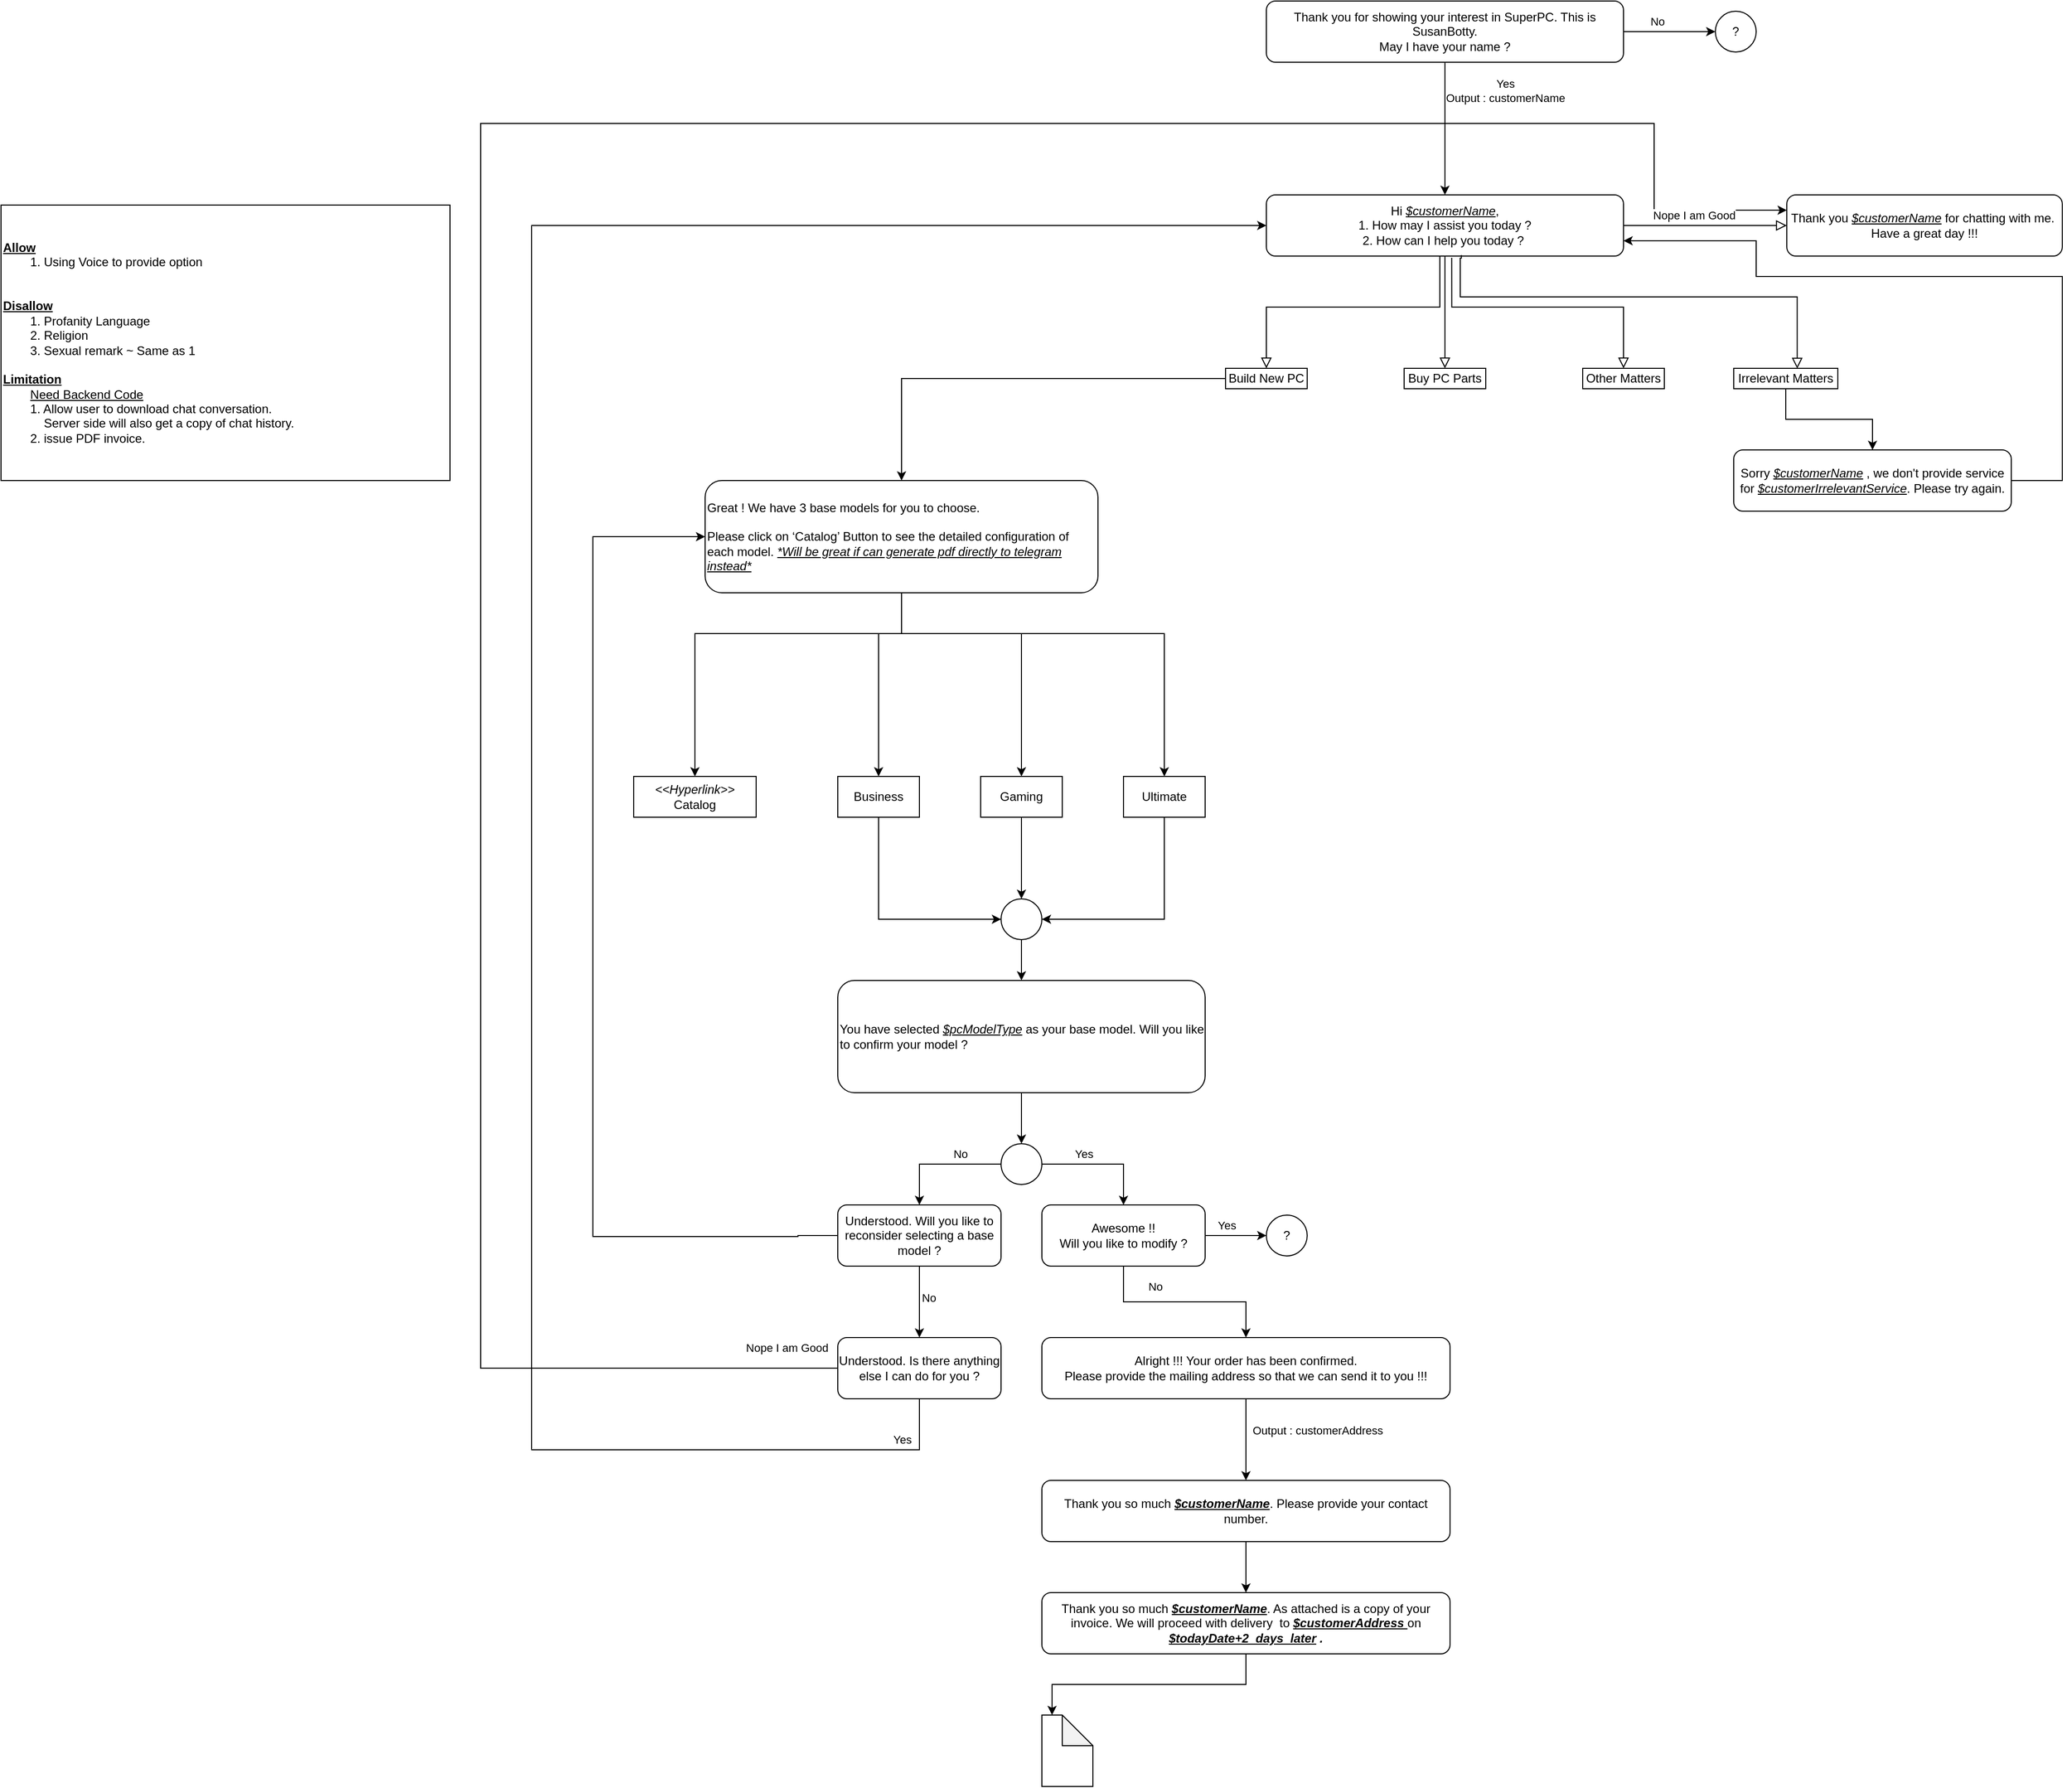 <mxfile version="22.0.8" type="github">
  <diagram id="C5RBs43oDa-KdzZeNtuy" name="Page-1">
    <mxGraphModel dx="2846" dy="2609" grid="1" gridSize="10" guides="1" tooltips="1" connect="1" arrows="1" fold="1" page="1" pageScale="1" pageWidth="827" pageHeight="1169" math="0" shadow="0">
      <root>
        <mxCell id="WIyWlLk6GJQsqaUBKTNV-0" />
        <mxCell id="WIyWlLk6GJQsqaUBKTNV-1" parent="WIyWlLk6GJQsqaUBKTNV-0" />
        <mxCell id="WIyWlLk6GJQsqaUBKTNV-2" value="" style="rounded=0;html=1;jettySize=auto;orthogonalLoop=1;fontSize=11;endArrow=block;endFill=0;endSize=8;strokeWidth=1;shadow=0;labelBackgroundColor=none;edgeStyle=orthogonalEdgeStyle;entryX=0.5;entryY=0;entryDx=0;entryDy=0;exitX=0.481;exitY=0.972;exitDx=0;exitDy=0;exitPerimeter=0;" parent="WIyWlLk6GJQsqaUBKTNV-1" source="WIyWlLk6GJQsqaUBKTNV-3" target="eA1Nt5mad9_NSeWrWCWu-1" edge="1">
          <mxGeometry relative="1" as="geometry">
            <mxPoint x="350" y="120" as="sourcePoint" />
            <mxPoint x="220" y="150" as="targetPoint" />
            <Array as="points">
              <mxPoint x="350" y="88" />
              <mxPoint x="350" y="140" />
              <mxPoint x="180" y="140" />
            </Array>
          </mxGeometry>
        </mxCell>
        <mxCell id="WIyWlLk6GJQsqaUBKTNV-3" value="Hi &lt;u&gt;&lt;i&gt;$customerName&lt;/i&gt;&lt;/u&gt;,&lt;br&gt;1. How may I assist you today ?&lt;br&gt;2. How can I help you today ?&amp;nbsp;" style="rounded=1;whiteSpace=wrap;html=1;fontSize=12;glass=0;strokeWidth=1;shadow=0;" parent="WIyWlLk6GJQsqaUBKTNV-1" vertex="1">
          <mxGeometry x="180" y="30" width="350" height="60" as="geometry" />
        </mxCell>
        <mxCell id="eA1Nt5mad9_NSeWrWCWu-0" value="" style="rounded=0;html=1;jettySize=auto;orthogonalLoop=1;fontSize=11;endArrow=block;endFill=0;endSize=8;strokeWidth=1;shadow=0;labelBackgroundColor=none;edgeStyle=orthogonalEdgeStyle;exitX=0.5;exitY=1;exitDx=0;exitDy=0;entryX=0.5;entryY=0;entryDx=0;entryDy=0;" parent="WIyWlLk6GJQsqaUBKTNV-1" source="WIyWlLk6GJQsqaUBKTNV-3" target="eA1Nt5mad9_NSeWrWCWu-2" edge="1">
          <mxGeometry relative="1" as="geometry">
            <mxPoint x="264.01" y="180" as="sourcePoint" />
            <mxPoint x="355" y="300" as="targetPoint" />
          </mxGeometry>
        </mxCell>
        <mxCell id="eA1Nt5mad9_NSeWrWCWu-13" value="" style="edgeStyle=orthogonalEdgeStyle;rounded=0;orthogonalLoop=1;jettySize=auto;html=1;" parent="WIyWlLk6GJQsqaUBKTNV-1" source="eA1Nt5mad9_NSeWrWCWu-1" target="eA1Nt5mad9_NSeWrWCWu-6" edge="1">
          <mxGeometry relative="1" as="geometry" />
        </mxCell>
        <mxCell id="eA1Nt5mad9_NSeWrWCWu-1" value="Build New PC" style="rounded=1;whiteSpace=wrap;html=1;fontSize=12;glass=0;strokeWidth=1;shadow=0;arcSize=0;" parent="WIyWlLk6GJQsqaUBKTNV-1" vertex="1">
          <mxGeometry x="140" y="200" width="80" height="20" as="geometry" />
        </mxCell>
        <mxCell id="eA1Nt5mad9_NSeWrWCWu-2" value="Buy PC Parts" style="rounded=1;whiteSpace=wrap;html=1;fontSize=12;glass=0;strokeWidth=1;shadow=0;arcSize=0;" parent="WIyWlLk6GJQsqaUBKTNV-1" vertex="1">
          <mxGeometry x="315" y="200" width="80" height="20" as="geometry" />
        </mxCell>
        <mxCell id="eA1Nt5mad9_NSeWrWCWu-4" value="Other Matters&lt;br&gt;" style="rounded=1;whiteSpace=wrap;html=1;fontSize=12;glass=0;strokeWidth=1;shadow=0;arcSize=0;" parent="WIyWlLk6GJQsqaUBKTNV-1" vertex="1">
          <mxGeometry x="490" y="200" width="80" height="20" as="geometry" />
        </mxCell>
        <mxCell id="eA1Nt5mad9_NSeWrWCWu-6" value="Great ! We have 3 base models for you to choose.&lt;br&gt;&lt;br&gt;Please click on ‘Catalog’ Button to see the detailed configuration of each model. &lt;i&gt;&lt;u&gt;*Will be great if can generate pdf directly to telegram instead*&lt;/u&gt;&lt;/i&gt;" style="rounded=1;whiteSpace=wrap;html=1;fontSize=12;glass=0;strokeWidth=1;shadow=0;align=left;" parent="WIyWlLk6GJQsqaUBKTNV-1" vertex="1">
          <mxGeometry x="-370" y="310" width="385" height="110" as="geometry" />
        </mxCell>
        <mxCell id="RRfECDt-pzKWjX6GJz46-7" style="edgeStyle=orthogonalEdgeStyle;rounded=0;orthogonalLoop=1;jettySize=auto;html=1;exitX=0.5;exitY=1;exitDx=0;exitDy=0;entryX=0;entryY=0.5;entryDx=0;entryDy=0;" parent="WIyWlLk6GJQsqaUBKTNV-1" source="eA1Nt5mad9_NSeWrWCWu-7" target="RRfECDt-pzKWjX6GJz46-6" edge="1">
          <mxGeometry relative="1" as="geometry" />
        </mxCell>
        <mxCell id="eA1Nt5mad9_NSeWrWCWu-7" value="Business" style="rounded=1;whiteSpace=wrap;html=1;fontSize=12;glass=0;strokeWidth=1;shadow=0;arcSize=0;" parent="WIyWlLk6GJQsqaUBKTNV-1" vertex="1">
          <mxGeometry x="-240" y="600" width="80" height="40" as="geometry" />
        </mxCell>
        <mxCell id="RRfECDt-pzKWjX6GJz46-8" style="edgeStyle=orthogonalEdgeStyle;rounded=0;orthogonalLoop=1;jettySize=auto;html=1;entryX=0.5;entryY=0;entryDx=0;entryDy=0;" parent="WIyWlLk6GJQsqaUBKTNV-1" source="eA1Nt5mad9_NSeWrWCWu-8" target="RRfECDt-pzKWjX6GJz46-6" edge="1">
          <mxGeometry relative="1" as="geometry" />
        </mxCell>
        <mxCell id="eA1Nt5mad9_NSeWrWCWu-8" value="Gaming" style="rounded=1;whiteSpace=wrap;html=1;fontSize=12;glass=0;strokeWidth=1;shadow=0;arcSize=0;" parent="WIyWlLk6GJQsqaUBKTNV-1" vertex="1">
          <mxGeometry x="-100" y="600" width="80" height="40" as="geometry" />
        </mxCell>
        <mxCell id="RRfECDt-pzKWjX6GJz46-11" style="edgeStyle=orthogonalEdgeStyle;rounded=0;orthogonalLoop=1;jettySize=auto;html=1;exitX=0.5;exitY=1;exitDx=0;exitDy=0;entryX=1;entryY=0.5;entryDx=0;entryDy=0;" parent="WIyWlLk6GJQsqaUBKTNV-1" source="eA1Nt5mad9_NSeWrWCWu-9" target="RRfECDt-pzKWjX6GJz46-6" edge="1">
          <mxGeometry relative="1" as="geometry" />
        </mxCell>
        <mxCell id="eA1Nt5mad9_NSeWrWCWu-9" value="Ultimate" style="rounded=1;whiteSpace=wrap;html=1;fontSize=12;glass=0;strokeWidth=1;shadow=0;arcSize=0;" parent="WIyWlLk6GJQsqaUBKTNV-1" vertex="1">
          <mxGeometry x="40" y="600" width="80" height="40" as="geometry" />
        </mxCell>
        <mxCell id="eA1Nt5mad9_NSeWrWCWu-15" value="&lt;b&gt;&lt;u&gt;Allow&lt;/u&gt;&lt;/b&gt;&lt;br&gt;&amp;nbsp;&lt;span style=&quot;white-space: pre;&quot;&gt;&#x9;&lt;/span&gt;1. Using Voice to provide option&lt;br&gt;&lt;br&gt;&lt;br&gt;&lt;b&gt;&lt;u&gt;Disallow&lt;/u&gt;&lt;/b&gt;&lt;br&gt;&amp;nbsp;&lt;span style=&quot;white-space: pre;&quot;&gt;&#x9;&lt;/span&gt;1. Profanity Language&lt;br&gt;&amp;nbsp;&lt;span style=&quot;white-space: pre;&quot;&gt;&#x9;&lt;/span&gt;2. Religion&lt;br&gt;&lt;div&gt;&amp;nbsp;&lt;span style=&quot;white-space: pre;&quot;&gt;&#x9;&lt;/span&gt;3. Sexual remark ~ Same as 1&lt;/div&gt;&lt;div&gt;&lt;br&gt;&lt;/div&gt;&lt;div&gt;&lt;b&gt;&lt;u&gt;Limitation&lt;/u&gt;&lt;/b&gt;&lt;/div&gt;&lt;div&gt;&lt;span style=&quot;white-space: pre;&quot;&gt;&#x9;&lt;/span&gt;&lt;u&gt;Need Backend Code&lt;/u&gt;&lt;b&gt;&lt;u&gt;&lt;br&gt;&lt;/u&gt;&lt;/b&gt;&lt;/div&gt;&lt;div&gt;&lt;span style=&quot;&quot;&gt;&lt;span style=&quot;white-space: pre;&quot;&gt;&amp;nbsp;&amp;nbsp;&amp;nbsp;&amp;nbsp;&lt;span style=&quot;white-space: pre;&quot;&gt;&#x9;&lt;/span&gt;&lt;/span&gt;&lt;/span&gt;1. Allow user to download chat conversation.&amp;nbsp;&lt;/div&gt;&lt;div&gt;&amp;nbsp;&amp;nbsp;&amp;nbsp;&amp;nbsp;&amp;nbsp;&amp;nbsp;&amp;nbsp;&amp;nbsp;&amp;nbsp; &amp;nbsp; Server side will also get a copy of chat history.&lt;div&gt;&lt;span style=&quot;white-space: pre;&quot;&gt;&#x9;&lt;/span&gt;2. issue PDF invoice.&lt;br&gt;&lt;/div&gt;&lt;/div&gt;" style="rounded=0;whiteSpace=wrap;html=1;align=left;" parent="WIyWlLk6GJQsqaUBKTNV-1" vertex="1">
          <mxGeometry x="-1060" y="40" width="440" height="270" as="geometry" />
        </mxCell>
        <mxCell id="eA1Nt5mad9_NSeWrWCWu-17" value="&lt;i&gt;&amp;lt;&amp;lt;Hyperlink&amp;gt;&amp;gt;&lt;/i&gt;&lt;br&gt;Catalog" style="rounded=1;whiteSpace=wrap;html=1;fontSize=12;glass=0;strokeWidth=1;shadow=0;arcSize=0;" parent="WIyWlLk6GJQsqaUBKTNV-1" vertex="1">
          <mxGeometry x="-440" y="600" width="120" height="40" as="geometry" />
        </mxCell>
        <mxCell id="RRfECDt-pzKWjX6GJz46-1" value="" style="edgeStyle=orthogonalEdgeStyle;rounded=0;orthogonalLoop=1;jettySize=auto;html=1;exitX=0.5;exitY=1;exitDx=0;exitDy=0;entryX=0.5;entryY=0;entryDx=0;entryDy=0;" parent="WIyWlLk6GJQsqaUBKTNV-1" source="eA1Nt5mad9_NSeWrWCWu-6" target="eA1Nt5mad9_NSeWrWCWu-17" edge="1">
          <mxGeometry relative="1" as="geometry">
            <mxPoint x="-410" y="430" as="sourcePoint" />
            <mxPoint x="-597" y="500" as="targetPoint" />
            <Array as="points">
              <mxPoint x="-177" y="460" />
              <mxPoint x="-380" y="460" />
            </Array>
          </mxGeometry>
        </mxCell>
        <mxCell id="RRfECDt-pzKWjX6GJz46-2" value="" style="edgeStyle=orthogonalEdgeStyle;rounded=0;orthogonalLoop=1;jettySize=auto;html=1;exitX=0.5;exitY=1;exitDx=0;exitDy=0;entryX=0.5;entryY=0;entryDx=0;entryDy=0;" parent="WIyWlLk6GJQsqaUBKTNV-1" source="eA1Nt5mad9_NSeWrWCWu-6" target="eA1Nt5mad9_NSeWrWCWu-7" edge="1">
          <mxGeometry relative="1" as="geometry">
            <mxPoint x="-167" y="430" as="sourcePoint" />
            <mxPoint x="-470" y="575" as="targetPoint" />
            <Array as="points">
              <mxPoint x="-177" y="460" />
              <mxPoint x="-200" y="460" />
            </Array>
          </mxGeometry>
        </mxCell>
        <mxCell id="RRfECDt-pzKWjX6GJz46-3" value="" style="edgeStyle=orthogonalEdgeStyle;rounded=0;orthogonalLoop=1;jettySize=auto;html=1;entryX=0.5;entryY=0;entryDx=0;entryDy=0;exitX=0.5;exitY=1;exitDx=0;exitDy=0;" parent="WIyWlLk6GJQsqaUBKTNV-1" source="eA1Nt5mad9_NSeWrWCWu-6" target="eA1Nt5mad9_NSeWrWCWu-8" edge="1">
          <mxGeometry relative="1" as="geometry">
            <mxPoint x="-180" y="430" as="sourcePoint" />
            <mxPoint x="-460" y="605" as="targetPoint" />
            <Array as="points">
              <mxPoint x="-177" y="460" />
              <mxPoint x="-60" y="460" />
            </Array>
          </mxGeometry>
        </mxCell>
        <mxCell id="RRfECDt-pzKWjX6GJz46-4" value="" style="edgeStyle=orthogonalEdgeStyle;rounded=0;orthogonalLoop=1;jettySize=auto;html=1;exitX=0.5;exitY=1;exitDx=0;exitDy=0;entryX=0.5;entryY=0;entryDx=0;entryDy=0;" parent="WIyWlLk6GJQsqaUBKTNV-1" source="eA1Nt5mad9_NSeWrWCWu-6" target="eA1Nt5mad9_NSeWrWCWu-9" edge="1">
          <mxGeometry relative="1" as="geometry">
            <mxPoint x="-180" y="540" as="sourcePoint" />
            <mxPoint x="-220" y="870" as="targetPoint" />
            <Array as="points">
              <mxPoint x="-177" y="460" />
              <mxPoint x="80" y="460" />
            </Array>
          </mxGeometry>
        </mxCell>
        <mxCell id="RRfECDt-pzKWjX6GJz46-15" style="edgeStyle=orthogonalEdgeStyle;rounded=0;orthogonalLoop=1;jettySize=auto;html=1;entryX=0.5;entryY=0;entryDx=0;entryDy=0;" parent="WIyWlLk6GJQsqaUBKTNV-1" source="RRfECDt-pzKWjX6GJz46-5" target="RRfECDt-pzKWjX6GJz46-14" edge="1">
          <mxGeometry relative="1" as="geometry" />
        </mxCell>
        <mxCell id="RRfECDt-pzKWjX6GJz46-5" value="You have selected &lt;i&gt;&lt;u&gt;$pcModelType&lt;/u&gt;&lt;/i&gt; as your base model. Will you like to confirm your model ?" style="rounded=1;whiteSpace=wrap;html=1;fontSize=12;glass=0;strokeWidth=1;shadow=0;align=left;" parent="WIyWlLk6GJQsqaUBKTNV-1" vertex="1">
          <mxGeometry x="-240" y="800" width="360" height="110" as="geometry" />
        </mxCell>
        <mxCell id="RRfECDt-pzKWjX6GJz46-10" style="edgeStyle=orthogonalEdgeStyle;rounded=0;orthogonalLoop=1;jettySize=auto;html=1;exitX=0.5;exitY=1;exitDx=0;exitDy=0;" parent="WIyWlLk6GJQsqaUBKTNV-1" source="RRfECDt-pzKWjX6GJz46-6" target="RRfECDt-pzKWjX6GJz46-5" edge="1">
          <mxGeometry relative="1" as="geometry" />
        </mxCell>
        <mxCell id="RRfECDt-pzKWjX6GJz46-6" value="" style="ellipse;whiteSpace=wrap;html=1;aspect=fixed;" parent="WIyWlLk6GJQsqaUBKTNV-1" vertex="1">
          <mxGeometry x="-80" y="720" width="40" height="40" as="geometry" />
        </mxCell>
        <mxCell id="RRfECDt-pzKWjX6GJz46-20" style="edgeStyle=orthogonalEdgeStyle;rounded=0;orthogonalLoop=1;jettySize=auto;html=1;entryX=0;entryY=0.5;entryDx=0;entryDy=0;" parent="WIyWlLk6GJQsqaUBKTNV-1" source="RRfECDt-pzKWjX6GJz46-12" target="eA1Nt5mad9_NSeWrWCWu-6" edge="1">
          <mxGeometry relative="1" as="geometry">
            <mxPoint x="-320" y="1050" as="targetPoint" />
            <Array as="points">
              <mxPoint x="-279" y="1050" />
              <mxPoint x="-480" y="1051" />
              <mxPoint x="-480" y="365" />
            </Array>
          </mxGeometry>
        </mxCell>
        <mxCell id="RRfECDt-pzKWjX6GJz46-24" value="Yes" style="edgeLabel;html=1;align=center;verticalAlign=middle;resizable=0;points=[];" parent="RRfECDt-pzKWjX6GJz46-20" vertex="1" connectable="0">
          <mxGeometry x="-0.067" y="2" relative="1" as="geometry">
            <mxPoint x="272" y="230" as="offset" />
          </mxGeometry>
        </mxCell>
        <mxCell id="RRfECDt-pzKWjX6GJz46-22" style="edgeStyle=orthogonalEdgeStyle;rounded=0;orthogonalLoop=1;jettySize=auto;html=1;exitX=0.5;exitY=1;exitDx=0;exitDy=0;entryX=0.5;entryY=0;entryDx=0;entryDy=0;" parent="WIyWlLk6GJQsqaUBKTNV-1" source="RRfECDt-pzKWjX6GJz46-12" target="RRfECDt-pzKWjX6GJz46-30" edge="1">
          <mxGeometry relative="1" as="geometry">
            <mxPoint x="-160" y="1130" as="targetPoint" />
          </mxGeometry>
        </mxCell>
        <mxCell id="RRfECDt-pzKWjX6GJz46-23" value="No" style="edgeLabel;html=1;align=center;verticalAlign=middle;resizable=0;points=[];" parent="RRfECDt-pzKWjX6GJz46-22" vertex="1" connectable="0">
          <mxGeometry x="0.01" y="5" relative="1" as="geometry">
            <mxPoint x="4" y="-5" as="offset" />
          </mxGeometry>
        </mxCell>
        <mxCell id="RRfECDt-pzKWjX6GJz46-12" value="Understood. Will you like to reconsider selecting a base model ?" style="rounded=1;whiteSpace=wrap;html=1;fontSize=12;glass=0;strokeWidth=1;shadow=0;" parent="WIyWlLk6GJQsqaUBKTNV-1" vertex="1">
          <mxGeometry x="-240" y="1020" width="160" height="60" as="geometry" />
        </mxCell>
        <mxCell id="RRfECDt-pzKWjX6GJz46-26" style="edgeStyle=orthogonalEdgeStyle;rounded=0;orthogonalLoop=1;jettySize=auto;html=1;entryX=0;entryY=0.5;entryDx=0;entryDy=0;" parent="WIyWlLk6GJQsqaUBKTNV-1" source="RRfECDt-pzKWjX6GJz46-13" target="RRfECDt-pzKWjX6GJz46-53" edge="1">
          <mxGeometry relative="1" as="geometry">
            <mxPoint x="230" y="1050" as="targetPoint" />
          </mxGeometry>
        </mxCell>
        <mxCell id="RRfECDt-pzKWjX6GJz46-27" value="Yes" style="edgeLabel;html=1;align=center;verticalAlign=middle;resizable=0;points=[];" parent="RRfECDt-pzKWjX6GJz46-26" vertex="1" connectable="0">
          <mxGeometry x="-0.216" y="-2" relative="1" as="geometry">
            <mxPoint x="-3" y="-12" as="offset" />
          </mxGeometry>
        </mxCell>
        <mxCell id="RRfECDt-pzKWjX6GJz46-56" style="edgeStyle=orthogonalEdgeStyle;rounded=0;orthogonalLoop=1;jettySize=auto;html=1;" parent="WIyWlLk6GJQsqaUBKTNV-1" source="RRfECDt-pzKWjX6GJz46-13" target="RRfECDt-pzKWjX6GJz46-55" edge="1">
          <mxGeometry relative="1" as="geometry" />
        </mxCell>
        <mxCell id="RRfECDt-pzKWjX6GJz46-57" value="No" style="edgeLabel;html=1;align=center;verticalAlign=middle;resizable=0;points=[];" parent="RRfECDt-pzKWjX6GJz46-56" vertex="1" connectable="0">
          <mxGeometry x="-0.123" y="-2" relative="1" as="geometry">
            <mxPoint x="-18" y="-17" as="offset" />
          </mxGeometry>
        </mxCell>
        <mxCell id="RRfECDt-pzKWjX6GJz46-13" value="Awesome !!&lt;br&gt;Will you like to modify ?" style="rounded=1;whiteSpace=wrap;html=1;fontSize=12;glass=0;strokeWidth=1;shadow=0;" parent="WIyWlLk6GJQsqaUBKTNV-1" vertex="1">
          <mxGeometry x="-40" y="1020" width="160" height="60" as="geometry" />
        </mxCell>
        <mxCell id="RRfECDt-pzKWjX6GJz46-16" style="edgeStyle=orthogonalEdgeStyle;rounded=0;orthogonalLoop=1;jettySize=auto;html=1;exitX=0;exitY=0.5;exitDx=0;exitDy=0;" parent="WIyWlLk6GJQsqaUBKTNV-1" source="RRfECDt-pzKWjX6GJz46-14" target="RRfECDt-pzKWjX6GJz46-12" edge="1">
          <mxGeometry relative="1" as="geometry" />
        </mxCell>
        <mxCell id="RRfECDt-pzKWjX6GJz46-19" value="No" style="edgeLabel;html=1;align=center;verticalAlign=middle;resizable=0;points=[];" parent="RRfECDt-pzKWjX6GJz46-16" vertex="1" connectable="0">
          <mxGeometry x="-0.476" relative="1" as="geometry">
            <mxPoint x="-9" y="-10" as="offset" />
          </mxGeometry>
        </mxCell>
        <mxCell id="RRfECDt-pzKWjX6GJz46-17" style="edgeStyle=orthogonalEdgeStyle;rounded=0;orthogonalLoop=1;jettySize=auto;html=1;exitX=1;exitY=0.5;exitDx=0;exitDy=0;" parent="WIyWlLk6GJQsqaUBKTNV-1" source="RRfECDt-pzKWjX6GJz46-14" target="RRfECDt-pzKWjX6GJz46-13" edge="1">
          <mxGeometry relative="1" as="geometry" />
        </mxCell>
        <mxCell id="RRfECDt-pzKWjX6GJz46-18" value="Yes" style="edgeLabel;html=1;align=center;verticalAlign=middle;resizable=0;points=[];" parent="RRfECDt-pzKWjX6GJz46-17" vertex="1" connectable="0">
          <mxGeometry x="-0.309" y="-1" relative="1" as="geometry">
            <mxPoint x="-1" y="-11" as="offset" />
          </mxGeometry>
        </mxCell>
        <mxCell id="RRfECDt-pzKWjX6GJz46-14" value="" style="ellipse;whiteSpace=wrap;html=1;aspect=fixed;" parent="WIyWlLk6GJQsqaUBKTNV-1" vertex="1">
          <mxGeometry x="-80" y="960" width="40" height="40" as="geometry" />
        </mxCell>
        <mxCell id="RRfECDt-pzKWjX6GJz46-32" style="edgeStyle=orthogonalEdgeStyle;rounded=0;orthogonalLoop=1;jettySize=auto;html=1;entryX=0;entryY=0.25;entryDx=0;entryDy=0;" parent="WIyWlLk6GJQsqaUBKTNV-1" source="RRfECDt-pzKWjX6GJz46-30" target="RRfECDt-pzKWjX6GJz46-41" edge="1">
          <mxGeometry relative="1" as="geometry">
            <mxPoint x="-160" y="1300.0" as="targetPoint" />
            <Array as="points">
              <mxPoint x="-590" y="1180" />
              <mxPoint x="-590" y="-40" />
              <mxPoint x="560" y="-40" />
              <mxPoint x="560" y="45" />
            </Array>
          </mxGeometry>
        </mxCell>
        <mxCell id="RRfECDt-pzKWjX6GJz46-47" style="edgeStyle=orthogonalEdgeStyle;rounded=0;orthogonalLoop=1;jettySize=auto;html=1;entryX=0;entryY=0.5;entryDx=0;entryDy=0;" parent="WIyWlLk6GJQsqaUBKTNV-1" source="RRfECDt-pzKWjX6GJz46-30" target="WIyWlLk6GJQsqaUBKTNV-3" edge="1">
          <mxGeometry relative="1" as="geometry">
            <Array as="points">
              <mxPoint x="-160" y="1260" />
              <mxPoint x="-540" y="1260" />
              <mxPoint x="-540" y="60" />
            </Array>
          </mxGeometry>
        </mxCell>
        <mxCell id="RRfECDt-pzKWjX6GJz46-30" value="Understood. Is there anything else I can do for you ?" style="rounded=1;whiteSpace=wrap;html=1;fontSize=12;glass=0;strokeWidth=1;shadow=0;" parent="WIyWlLk6GJQsqaUBKTNV-1" vertex="1">
          <mxGeometry x="-240" y="1150" width="160" height="60" as="geometry" />
        </mxCell>
        <mxCell id="RRfECDt-pzKWjX6GJz46-35" value="" style="rounded=0;html=1;jettySize=auto;orthogonalLoop=1;fontSize=11;endArrow=block;endFill=0;endSize=8;strokeWidth=1;shadow=0;labelBackgroundColor=none;edgeStyle=orthogonalEdgeStyle;exitX=0.519;exitY=1.028;exitDx=0;exitDy=0;entryX=0.5;entryY=0;entryDx=0;entryDy=0;exitPerimeter=0;" parent="WIyWlLk6GJQsqaUBKTNV-1" source="WIyWlLk6GJQsqaUBKTNV-3" target="eA1Nt5mad9_NSeWrWCWu-4" edge="1">
          <mxGeometry relative="1" as="geometry">
            <mxPoint x="430" y="110" as="sourcePoint" />
            <mxPoint x="430" y="220" as="targetPoint" />
            <Array as="points">
              <mxPoint x="362" y="140" />
              <mxPoint x="530" y="140" />
            </Array>
          </mxGeometry>
        </mxCell>
        <mxCell id="RRfECDt-pzKWjX6GJz46-49" style="edgeStyle=orthogonalEdgeStyle;rounded=0;orthogonalLoop=1;jettySize=auto;html=1;exitX=0.5;exitY=1;exitDx=0;exitDy=0;" parent="WIyWlLk6GJQsqaUBKTNV-1" source="RRfECDt-pzKWjX6GJz46-38" target="WIyWlLk6GJQsqaUBKTNV-3" edge="1">
          <mxGeometry relative="1" as="geometry" />
        </mxCell>
        <mxCell id="RRfECDt-pzKWjX6GJz46-52" value="&lt;div&gt;Yes&lt;/div&gt;Output : customerName" style="edgeLabel;html=1;align=center;verticalAlign=middle;resizable=0;points=[];" parent="RRfECDt-pzKWjX6GJz46-49" vertex="1" connectable="0">
          <mxGeometry x="-0.577" y="4" relative="1" as="geometry">
            <mxPoint x="55" as="offset" />
          </mxGeometry>
        </mxCell>
        <mxCell id="RRfECDt-pzKWjX6GJz46-50" style="edgeStyle=orthogonalEdgeStyle;rounded=0;orthogonalLoop=1;jettySize=auto;html=1;exitX=1;exitY=0.5;exitDx=0;exitDy=0;entryX=0;entryY=0.5;entryDx=0;entryDy=0;" parent="WIyWlLk6GJQsqaUBKTNV-1" source="RRfECDt-pzKWjX6GJz46-38" target="RRfECDt-pzKWjX6GJz46-54" edge="1">
          <mxGeometry relative="1" as="geometry">
            <mxPoint x="640" y="-130.368" as="targetPoint" />
          </mxGeometry>
        </mxCell>
        <mxCell id="RRfECDt-pzKWjX6GJz46-51" value="No" style="edgeLabel;html=1;align=center;verticalAlign=middle;resizable=0;points=[];" parent="RRfECDt-pzKWjX6GJz46-50" vertex="1" connectable="0">
          <mxGeometry x="-0.318" y="-2" relative="1" as="geometry">
            <mxPoint x="2" y="-12" as="offset" />
          </mxGeometry>
        </mxCell>
        <mxCell id="RRfECDt-pzKWjX6GJz46-38" value="&lt;div&gt;Thank you for showing your interest in SuperPC. This is SusanBotty.&lt;/div&gt;&lt;div&gt;May I have your name ?&lt;br&gt;&lt;/div&gt;" style="rounded=1;whiteSpace=wrap;html=1;fontSize=12;glass=0;strokeWidth=1;shadow=0;" parent="WIyWlLk6GJQsqaUBKTNV-1" vertex="1">
          <mxGeometry x="180" y="-160" width="350" height="60" as="geometry" />
        </mxCell>
        <mxCell id="RRfECDt-pzKWjX6GJz46-41" value="&lt;div&gt;Thank you &lt;u&gt;&lt;i&gt;$customerName&lt;/i&gt;&lt;/u&gt; for chatting with me.&amp;nbsp;&lt;/div&gt;&lt;div&gt;Have a great day !!!&lt;br&gt;&lt;/div&gt;" style="rounded=1;whiteSpace=wrap;html=1;fontSize=12;glass=0;strokeWidth=1;shadow=0;" parent="WIyWlLk6GJQsqaUBKTNV-1" vertex="1">
          <mxGeometry x="690" y="30" width="270" height="60" as="geometry" />
        </mxCell>
        <mxCell id="RRfECDt-pzKWjX6GJz46-43" value="" style="rounded=0;html=1;jettySize=auto;orthogonalLoop=1;fontSize=11;endArrow=block;endFill=0;endSize=8;strokeWidth=1;shadow=0;labelBackgroundColor=none;edgeStyle=orthogonalEdgeStyle;entryX=0;entryY=0.5;entryDx=0;entryDy=0;" parent="WIyWlLk6GJQsqaUBKTNV-1" source="WIyWlLk6GJQsqaUBKTNV-3" target="RRfECDt-pzKWjX6GJz46-41" edge="1">
          <mxGeometry relative="1" as="geometry">
            <mxPoint x="580" y="300" as="sourcePoint" />
            <mxPoint x="748" y="408" as="targetPoint" />
            <Array as="points" />
          </mxGeometry>
        </mxCell>
        <mxCell id="RRfECDt-pzKWjX6GJz46-44" value="Nope I am Good" style="edgeLabel;html=1;align=center;verticalAlign=middle;resizable=0;points=[];" parent="RRfECDt-pzKWjX6GJz46-43" vertex="1" connectable="0">
          <mxGeometry x="-0.136" y="2" relative="1" as="geometry">
            <mxPoint y="-8" as="offset" />
          </mxGeometry>
        </mxCell>
        <mxCell id="RRfECDt-pzKWjX6GJz46-46" value="Nope I am Good" style="edgeLabel;html=1;align=center;verticalAlign=middle;resizable=0;points=[];" parent="WIyWlLk6GJQsqaUBKTNV-1" vertex="1" connectable="0">
          <mxGeometry x="-289.996" y="1160" as="geometry" />
        </mxCell>
        <mxCell id="RRfECDt-pzKWjX6GJz46-48" value="Yes" style="edgeLabel;html=1;align=center;verticalAlign=middle;resizable=0;points=[];" parent="WIyWlLk6GJQsqaUBKTNV-1" vertex="1" connectable="0">
          <mxGeometry x="-177.496" y="1250" as="geometry" />
        </mxCell>
        <mxCell id="RRfECDt-pzKWjX6GJz46-53" value="?" style="ellipse;whiteSpace=wrap;html=1;aspect=fixed;" parent="WIyWlLk6GJQsqaUBKTNV-1" vertex="1">
          <mxGeometry x="180" y="1030" width="40" height="40" as="geometry" />
        </mxCell>
        <mxCell id="RRfECDt-pzKWjX6GJz46-54" value="?" style="ellipse;whiteSpace=wrap;html=1;aspect=fixed;" parent="WIyWlLk6GJQsqaUBKTNV-1" vertex="1">
          <mxGeometry x="620" y="-150" width="40" height="40" as="geometry" />
        </mxCell>
        <mxCell id="RRfECDt-pzKWjX6GJz46-58" style="edgeStyle=orthogonalEdgeStyle;rounded=0;orthogonalLoop=1;jettySize=auto;html=1;entryX=0.5;entryY=0;entryDx=0;entryDy=0;" parent="WIyWlLk6GJQsqaUBKTNV-1" source="RRfECDt-pzKWjX6GJz46-55" target="RRfECDt-pzKWjX6GJz46-60" edge="1">
          <mxGeometry relative="1" as="geometry">
            <mxPoint x="160" y="1280" as="targetPoint" />
          </mxGeometry>
        </mxCell>
        <mxCell id="RRfECDt-pzKWjX6GJz46-59" value="Output : customerAddress" style="edgeLabel;html=1;align=center;verticalAlign=middle;resizable=0;points=[];" parent="RRfECDt-pzKWjX6GJz46-58" vertex="1" connectable="0">
          <mxGeometry x="-0.233" y="-2" relative="1" as="geometry">
            <mxPoint x="72" as="offset" />
          </mxGeometry>
        </mxCell>
        <mxCell id="RRfECDt-pzKWjX6GJz46-55" value="&lt;div&gt;Alright !!! Your order has been confirmed. &lt;br&gt;&lt;/div&gt;&lt;div&gt;Please provide the mailing address so that we can send it to you !!!&lt;br&gt;&lt;/div&gt;" style="rounded=1;whiteSpace=wrap;html=1;fontSize=12;glass=0;strokeWidth=1;shadow=0;" parent="WIyWlLk6GJQsqaUBKTNV-1" vertex="1">
          <mxGeometry x="-40" y="1150" width="400" height="60" as="geometry" />
        </mxCell>
        <mxCell id="RRfECDt-pzKWjX6GJz46-62" style="edgeStyle=orthogonalEdgeStyle;rounded=0;orthogonalLoop=1;jettySize=auto;html=1;exitX=0.5;exitY=1;exitDx=0;exitDy=0;" parent="WIyWlLk6GJQsqaUBKTNV-1" source="RRfECDt-pzKWjX6GJz46-60" target="RRfECDt-pzKWjX6GJz46-61" edge="1">
          <mxGeometry relative="1" as="geometry" />
        </mxCell>
        <mxCell id="RRfECDt-pzKWjX6GJz46-60" value="Thank you so much &lt;b&gt;&lt;u&gt;&lt;i&gt;$customerName&lt;/i&gt;&lt;/u&gt;&lt;/b&gt;. Please provide your contact number." style="rounded=1;whiteSpace=wrap;html=1;fontSize=12;glass=0;strokeWidth=1;shadow=0;" parent="WIyWlLk6GJQsqaUBKTNV-1" vertex="1">
          <mxGeometry x="-40" y="1290" width="400" height="60" as="geometry" />
        </mxCell>
        <mxCell id="RRfECDt-pzKWjX6GJz46-61" value="Thank you so much &lt;b&gt;&lt;u&gt;&lt;i&gt;$customerName&lt;/i&gt;&lt;/u&gt;&lt;/b&gt;. As attached is a copy of your invoice. We will proceed with delivery&amp;nbsp; to &lt;b&gt;&lt;u&gt;&lt;i&gt;$customerAddress &lt;/i&gt;&lt;/u&gt;&lt;/b&gt;on &lt;b&gt;&lt;u&gt;&lt;i&gt;$todayDate+2_days_later&lt;/i&gt;&lt;/u&gt;&lt;i&gt; .&lt;/i&gt;&lt;/b&gt;&lt;b&gt;&lt;u&gt;&lt;i&gt;&lt;br&gt;&lt;/i&gt;&lt;/u&gt;&lt;/b&gt;" style="rounded=1;whiteSpace=wrap;html=1;fontSize=12;glass=0;strokeWidth=1;shadow=0;" parent="WIyWlLk6GJQsqaUBKTNV-1" vertex="1">
          <mxGeometry x="-40" y="1400" width="400" height="60" as="geometry" />
        </mxCell>
        <mxCell id="RRfECDt-pzKWjX6GJz46-63" value="" style="shape=note;whiteSpace=wrap;html=1;backgroundOutline=1;darkOpacity=0.05;" parent="WIyWlLk6GJQsqaUBKTNV-1" vertex="1">
          <mxGeometry x="-40" y="1520" width="50" height="70" as="geometry" />
        </mxCell>
        <mxCell id="RRfECDt-pzKWjX6GJz46-65" style="edgeStyle=orthogonalEdgeStyle;rounded=0;orthogonalLoop=1;jettySize=auto;html=1;exitX=0.5;exitY=1;exitDx=0;exitDy=0;entryX=0;entryY=0;entryDx=10;entryDy=0;entryPerimeter=0;" parent="WIyWlLk6GJQsqaUBKTNV-1" source="RRfECDt-pzKWjX6GJz46-61" target="RRfECDt-pzKWjX6GJz46-63" edge="1">
          <mxGeometry relative="1" as="geometry" />
        </mxCell>
        <mxCell id="pEoeZAhQdShQ0X7bN0o5-3" style="edgeStyle=orthogonalEdgeStyle;rounded=0;orthogonalLoop=1;jettySize=auto;html=1;" edge="1" parent="WIyWlLk6GJQsqaUBKTNV-1" source="pEoeZAhQdShQ0X7bN0o5-0" target="pEoeZAhQdShQ0X7bN0o5-2">
          <mxGeometry relative="1" as="geometry" />
        </mxCell>
        <mxCell id="pEoeZAhQdShQ0X7bN0o5-0" value="Irrelevant Matters" style="rounded=1;whiteSpace=wrap;html=1;fontSize=12;glass=0;strokeWidth=1;shadow=0;arcSize=0;" vertex="1" parent="WIyWlLk6GJQsqaUBKTNV-1">
          <mxGeometry x="638" y="200" width="102" height="20" as="geometry" />
        </mxCell>
        <mxCell id="pEoeZAhQdShQ0X7bN0o5-1" value="" style="rounded=0;html=1;jettySize=auto;orthogonalLoop=1;fontSize=11;endArrow=block;endFill=0;endSize=8;strokeWidth=1;shadow=0;labelBackgroundColor=none;edgeStyle=orthogonalEdgeStyle;exitX=0.546;exitY=0.983;exitDx=0;exitDy=0;exitPerimeter=0;entryX=0.61;entryY=0.01;entryDx=0;entryDy=0;entryPerimeter=0;" edge="1" parent="WIyWlLk6GJQsqaUBKTNV-1" target="pEoeZAhQdShQ0X7bN0o5-0" source="WIyWlLk6GJQsqaUBKTNV-3">
          <mxGeometry relative="1" as="geometry">
            <mxPoint x="510" y="92" as="sourcePoint" />
            <mxPoint x="730" y="150" as="targetPoint" />
            <Array as="points">
              <mxPoint x="371" y="92" />
              <mxPoint x="370" y="92" />
              <mxPoint x="370" y="130" />
              <mxPoint x="700" y="130" />
            </Array>
          </mxGeometry>
        </mxCell>
        <mxCell id="pEoeZAhQdShQ0X7bN0o5-4" style="edgeStyle=orthogonalEdgeStyle;rounded=0;orthogonalLoop=1;jettySize=auto;html=1;entryX=1;entryY=0.75;entryDx=0;entryDy=0;" edge="1" parent="WIyWlLk6GJQsqaUBKTNV-1" source="pEoeZAhQdShQ0X7bN0o5-2" target="WIyWlLk6GJQsqaUBKTNV-3">
          <mxGeometry relative="1" as="geometry">
            <Array as="points">
              <mxPoint x="960" y="310" />
              <mxPoint x="960" y="110" />
              <mxPoint x="660" y="110" />
              <mxPoint x="660" y="75" />
            </Array>
          </mxGeometry>
        </mxCell>
        <mxCell id="pEoeZAhQdShQ0X7bN0o5-2" value="Sorry &lt;u&gt;&lt;i&gt;$customerName&lt;/i&gt;&lt;/u&gt; , we don&#39;t provide service for &lt;u&gt;&lt;i&gt;$customerIrrelevantService&lt;/i&gt;&lt;/u&gt;. Please try again." style="rounded=1;whiteSpace=wrap;html=1;fontSize=12;glass=0;strokeWidth=1;shadow=0;" vertex="1" parent="WIyWlLk6GJQsqaUBKTNV-1">
          <mxGeometry x="638" y="280" width="272" height="60" as="geometry" />
        </mxCell>
      </root>
    </mxGraphModel>
  </diagram>
</mxfile>
